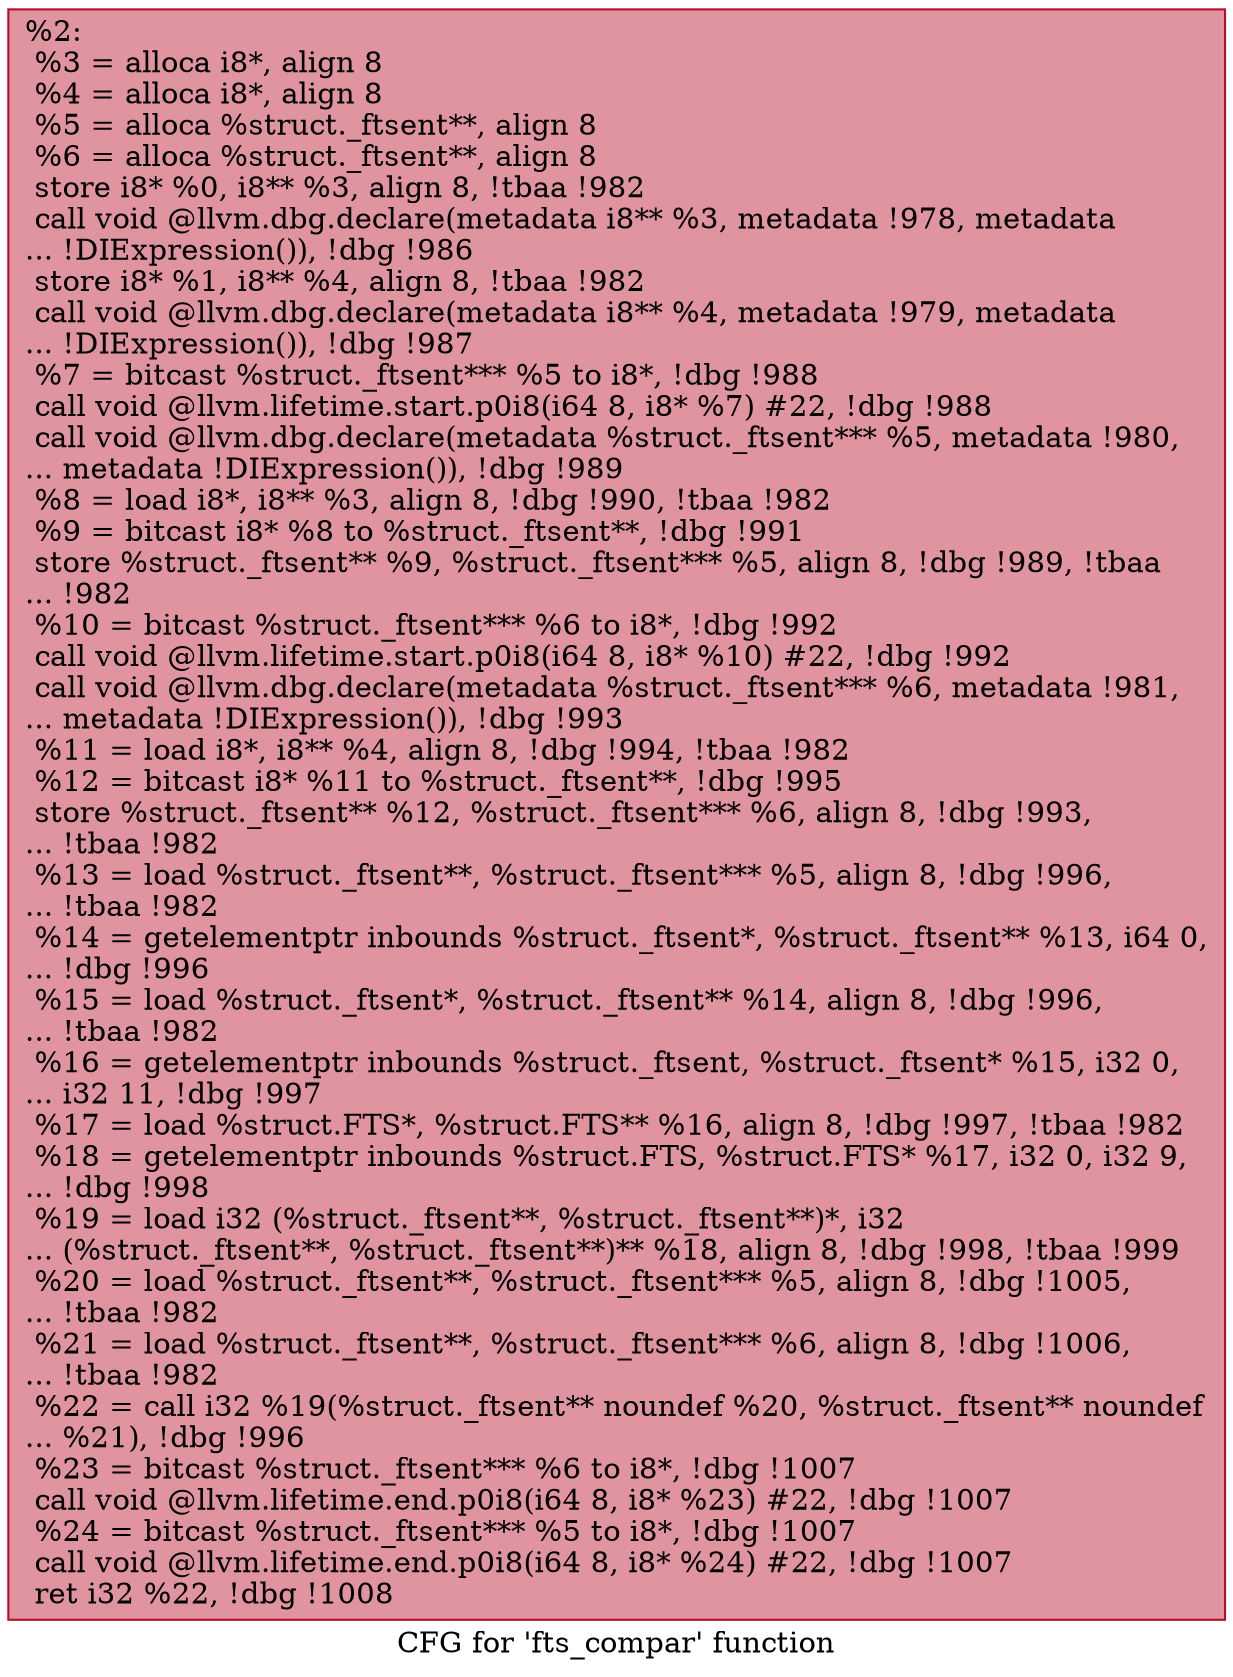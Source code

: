 digraph "CFG for 'fts_compar' function" {
	label="CFG for 'fts_compar' function";

	Node0x2315d90 [shape=record,color="#b70d28ff", style=filled, fillcolor="#b70d2870",label="{%2:\l  %3 = alloca i8*, align 8\l  %4 = alloca i8*, align 8\l  %5 = alloca %struct._ftsent**, align 8\l  %6 = alloca %struct._ftsent**, align 8\l  store i8* %0, i8** %3, align 8, !tbaa !982\l  call void @llvm.dbg.declare(metadata i8** %3, metadata !978, metadata\l... !DIExpression()), !dbg !986\l  store i8* %1, i8** %4, align 8, !tbaa !982\l  call void @llvm.dbg.declare(metadata i8** %4, metadata !979, metadata\l... !DIExpression()), !dbg !987\l  %7 = bitcast %struct._ftsent*** %5 to i8*, !dbg !988\l  call void @llvm.lifetime.start.p0i8(i64 8, i8* %7) #22, !dbg !988\l  call void @llvm.dbg.declare(metadata %struct._ftsent*** %5, metadata !980,\l... metadata !DIExpression()), !dbg !989\l  %8 = load i8*, i8** %3, align 8, !dbg !990, !tbaa !982\l  %9 = bitcast i8* %8 to %struct._ftsent**, !dbg !991\l  store %struct._ftsent** %9, %struct._ftsent*** %5, align 8, !dbg !989, !tbaa\l... !982\l  %10 = bitcast %struct._ftsent*** %6 to i8*, !dbg !992\l  call void @llvm.lifetime.start.p0i8(i64 8, i8* %10) #22, !dbg !992\l  call void @llvm.dbg.declare(metadata %struct._ftsent*** %6, metadata !981,\l... metadata !DIExpression()), !dbg !993\l  %11 = load i8*, i8** %4, align 8, !dbg !994, !tbaa !982\l  %12 = bitcast i8* %11 to %struct._ftsent**, !dbg !995\l  store %struct._ftsent** %12, %struct._ftsent*** %6, align 8, !dbg !993,\l... !tbaa !982\l  %13 = load %struct._ftsent**, %struct._ftsent*** %5, align 8, !dbg !996,\l... !tbaa !982\l  %14 = getelementptr inbounds %struct._ftsent*, %struct._ftsent** %13, i64 0,\l... !dbg !996\l  %15 = load %struct._ftsent*, %struct._ftsent** %14, align 8, !dbg !996,\l... !tbaa !982\l  %16 = getelementptr inbounds %struct._ftsent, %struct._ftsent* %15, i32 0,\l... i32 11, !dbg !997\l  %17 = load %struct.FTS*, %struct.FTS** %16, align 8, !dbg !997, !tbaa !982\l  %18 = getelementptr inbounds %struct.FTS, %struct.FTS* %17, i32 0, i32 9,\l... !dbg !998\l  %19 = load i32 (%struct._ftsent**, %struct._ftsent**)*, i32\l... (%struct._ftsent**, %struct._ftsent**)** %18, align 8, !dbg !998, !tbaa !999\l  %20 = load %struct._ftsent**, %struct._ftsent*** %5, align 8, !dbg !1005,\l... !tbaa !982\l  %21 = load %struct._ftsent**, %struct._ftsent*** %6, align 8, !dbg !1006,\l... !tbaa !982\l  %22 = call i32 %19(%struct._ftsent** noundef %20, %struct._ftsent** noundef\l... %21), !dbg !996\l  %23 = bitcast %struct._ftsent*** %6 to i8*, !dbg !1007\l  call void @llvm.lifetime.end.p0i8(i64 8, i8* %23) #22, !dbg !1007\l  %24 = bitcast %struct._ftsent*** %5 to i8*, !dbg !1007\l  call void @llvm.lifetime.end.p0i8(i64 8, i8* %24) #22, !dbg !1007\l  ret i32 %22, !dbg !1008\l}"];
}
